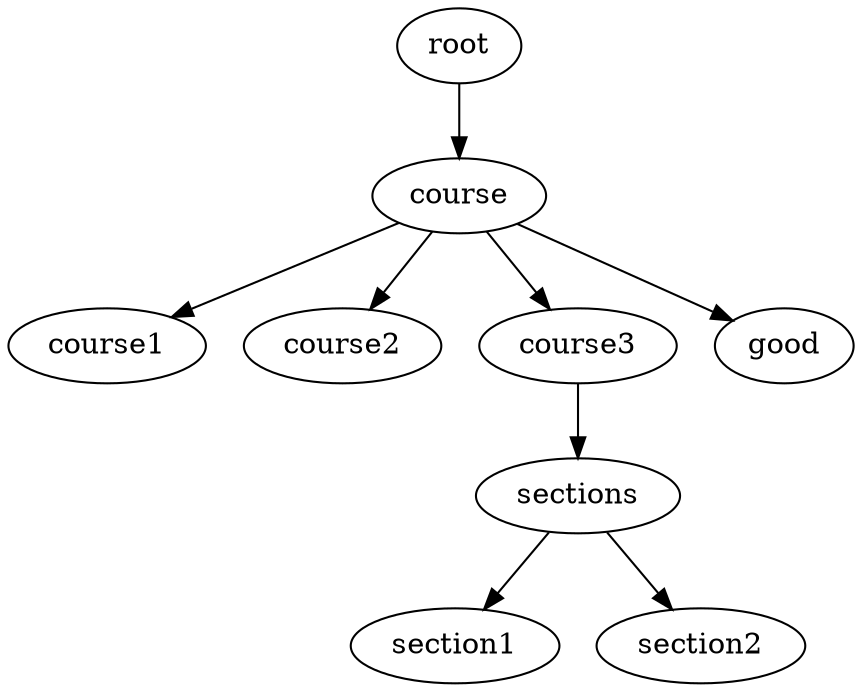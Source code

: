 strict digraph tree {    
	root -> course;    
	course -> course1; 
	course -> course2; 
	course -> course3; 
	course -> good course;
	course3 -> sections;
	sections -> section1;
	sections -> section2


}
